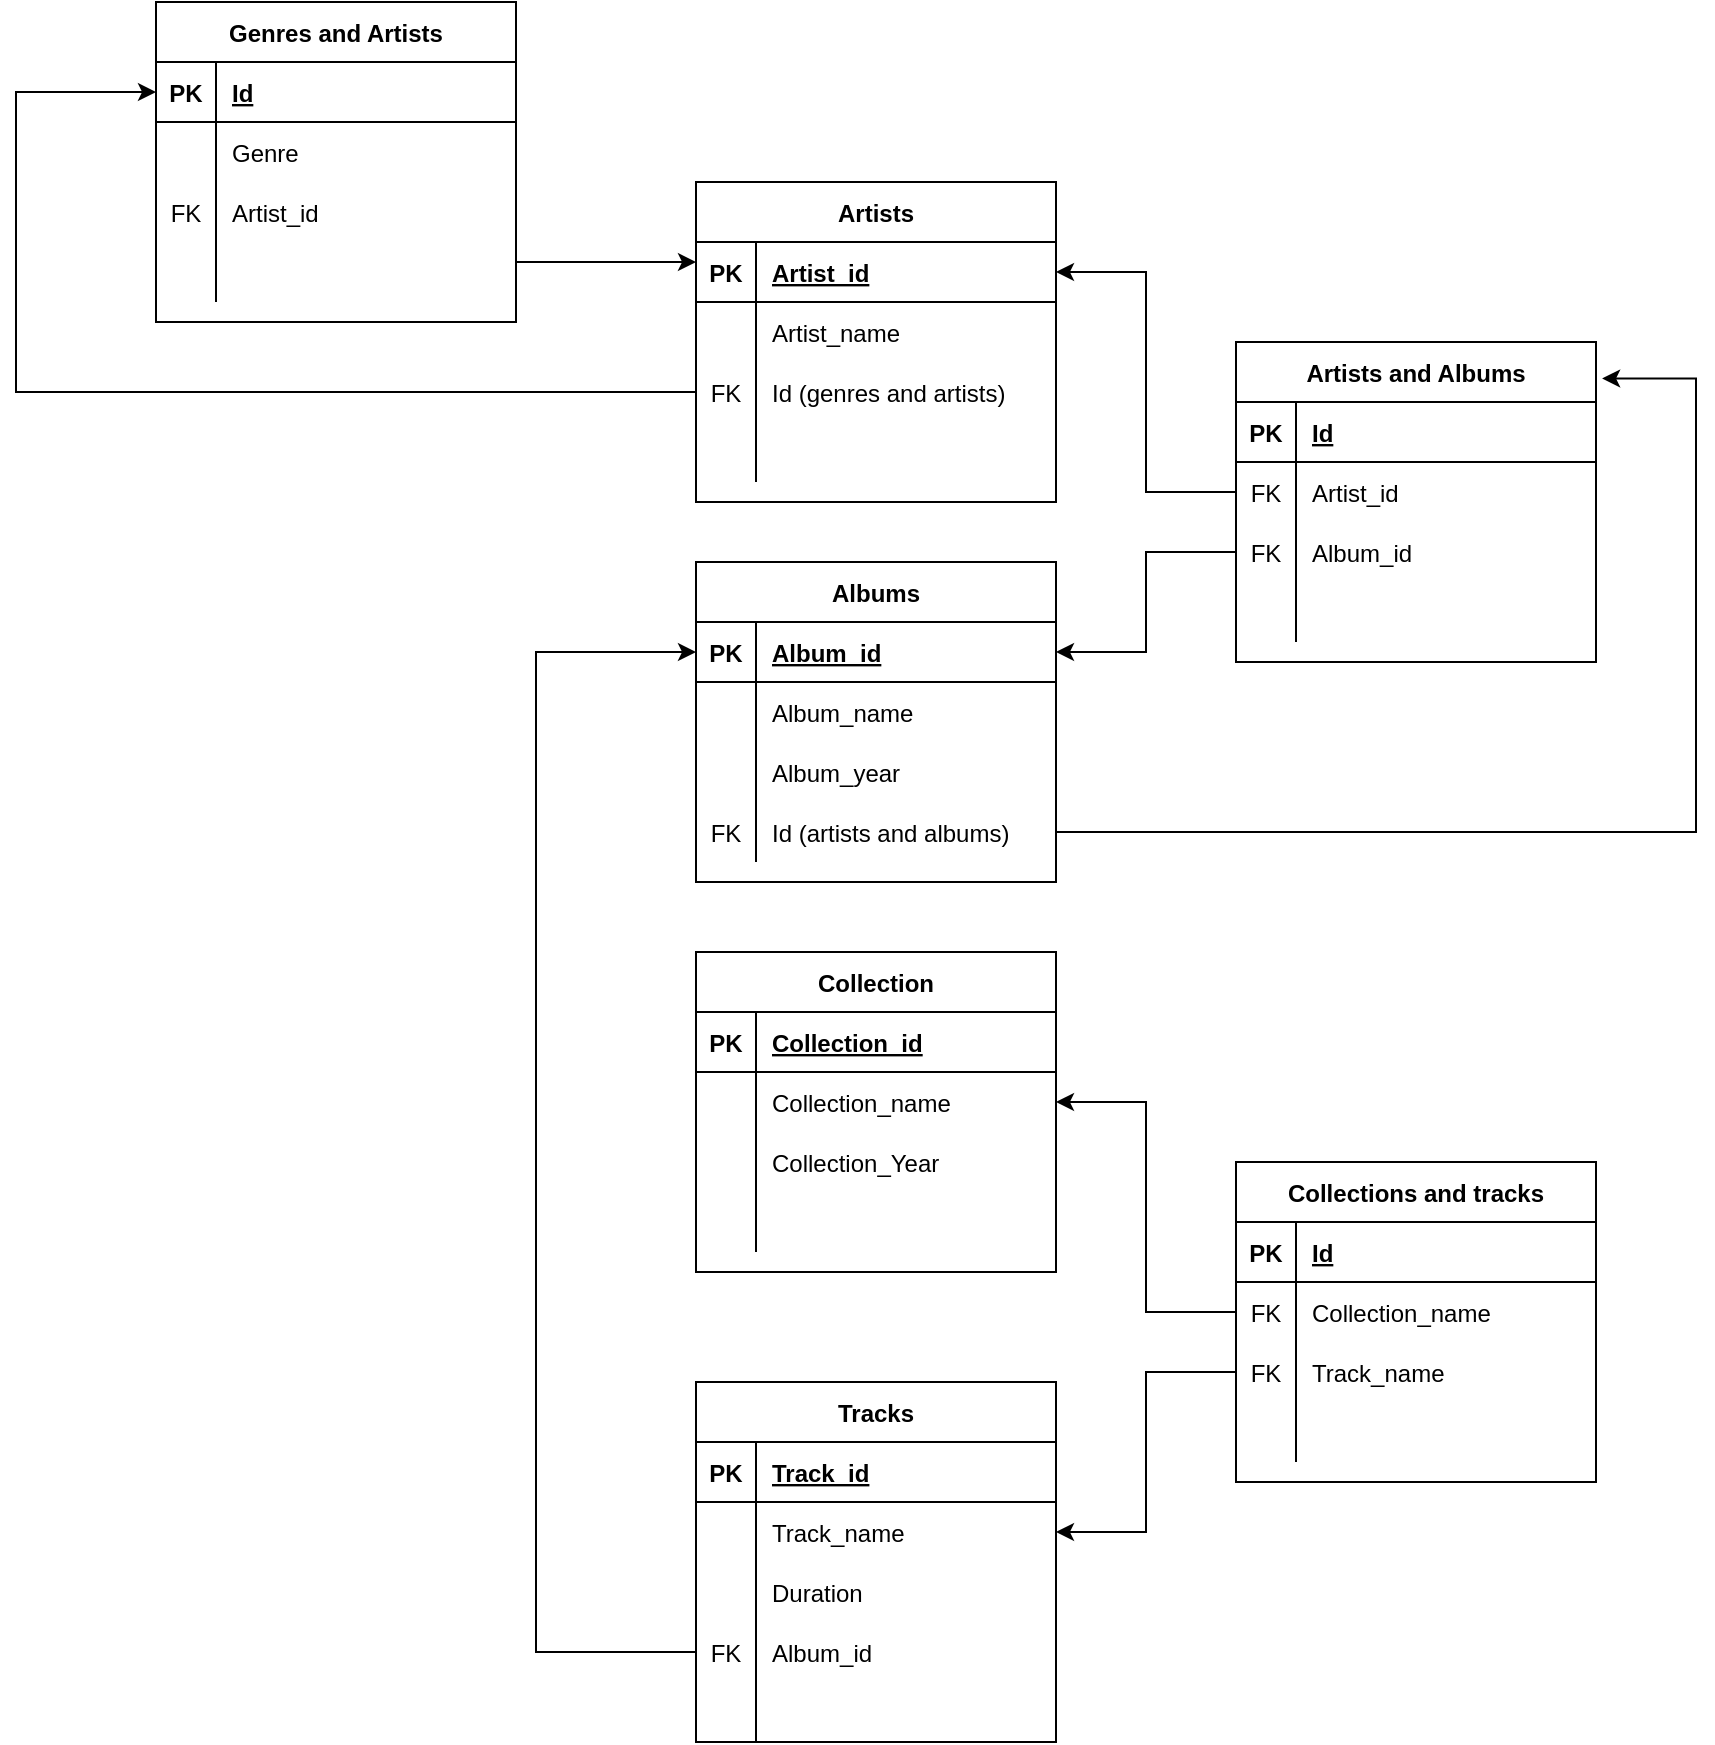 <mxfile version="20.5.1" type="github">
  <diagram id="jY6W27kg9r6BB66glRkD" name="Страница 1">
    <mxGraphModel dx="1917" dy="568" grid="1" gridSize="10" guides="1" tooltips="1" connect="1" arrows="1" fold="1" page="1" pageScale="1" pageWidth="827" pageHeight="1169" math="0" shadow="0">
      <root>
        <mxCell id="0" />
        <mxCell id="1" parent="0" />
        <mxCell id="2VaK1a6wCVmKWo9FYYq7-14" value="Artists" style="shape=table;startSize=30;container=1;collapsible=1;childLayout=tableLayout;fixedRows=1;rowLines=0;fontStyle=1;align=center;resizeLast=1;" vertex="1" parent="1">
          <mxGeometry x="300" y="200" width="180" height="160" as="geometry" />
        </mxCell>
        <mxCell id="2VaK1a6wCVmKWo9FYYq7-15" value="" style="shape=tableRow;horizontal=0;startSize=0;swimlaneHead=0;swimlaneBody=0;fillColor=none;collapsible=0;dropTarget=0;points=[[0,0.5],[1,0.5]];portConstraint=eastwest;top=0;left=0;right=0;bottom=1;" vertex="1" parent="2VaK1a6wCVmKWo9FYYq7-14">
          <mxGeometry y="30" width="180" height="30" as="geometry" />
        </mxCell>
        <mxCell id="2VaK1a6wCVmKWo9FYYq7-16" value="PK" style="shape=partialRectangle;connectable=0;fillColor=none;top=0;left=0;bottom=0;right=0;fontStyle=1;overflow=hidden;" vertex="1" parent="2VaK1a6wCVmKWo9FYYq7-15">
          <mxGeometry width="30" height="30" as="geometry">
            <mxRectangle width="30" height="30" as="alternateBounds" />
          </mxGeometry>
        </mxCell>
        <mxCell id="2VaK1a6wCVmKWo9FYYq7-17" value="Artist_id" style="shape=partialRectangle;connectable=0;fillColor=none;top=0;left=0;bottom=0;right=0;align=left;spacingLeft=6;fontStyle=5;overflow=hidden;" vertex="1" parent="2VaK1a6wCVmKWo9FYYq7-15">
          <mxGeometry x="30" width="150" height="30" as="geometry">
            <mxRectangle width="150" height="30" as="alternateBounds" />
          </mxGeometry>
        </mxCell>
        <mxCell id="2VaK1a6wCVmKWo9FYYq7-18" value="" style="shape=tableRow;horizontal=0;startSize=0;swimlaneHead=0;swimlaneBody=0;fillColor=none;collapsible=0;dropTarget=0;points=[[0,0.5],[1,0.5]];portConstraint=eastwest;top=0;left=0;right=0;bottom=0;" vertex="1" parent="2VaK1a6wCVmKWo9FYYq7-14">
          <mxGeometry y="60" width="180" height="30" as="geometry" />
        </mxCell>
        <mxCell id="2VaK1a6wCVmKWo9FYYq7-19" value="" style="shape=partialRectangle;connectable=0;fillColor=none;top=0;left=0;bottom=0;right=0;editable=1;overflow=hidden;" vertex="1" parent="2VaK1a6wCVmKWo9FYYq7-18">
          <mxGeometry width="30" height="30" as="geometry">
            <mxRectangle width="30" height="30" as="alternateBounds" />
          </mxGeometry>
        </mxCell>
        <mxCell id="2VaK1a6wCVmKWo9FYYq7-20" value="Artist_name" style="shape=partialRectangle;connectable=0;fillColor=none;top=0;left=0;bottom=0;right=0;align=left;spacingLeft=6;overflow=hidden;" vertex="1" parent="2VaK1a6wCVmKWo9FYYq7-18">
          <mxGeometry x="30" width="150" height="30" as="geometry">
            <mxRectangle width="150" height="30" as="alternateBounds" />
          </mxGeometry>
        </mxCell>
        <mxCell id="2VaK1a6wCVmKWo9FYYq7-21" value="" style="shape=tableRow;horizontal=0;startSize=0;swimlaneHead=0;swimlaneBody=0;fillColor=none;collapsible=0;dropTarget=0;points=[[0,0.5],[1,0.5]];portConstraint=eastwest;top=0;left=0;right=0;bottom=0;" vertex="1" parent="2VaK1a6wCVmKWo9FYYq7-14">
          <mxGeometry y="90" width="180" height="30" as="geometry" />
        </mxCell>
        <mxCell id="2VaK1a6wCVmKWo9FYYq7-22" value="FK" style="shape=partialRectangle;connectable=0;fillColor=none;top=0;left=0;bottom=0;right=0;editable=1;overflow=hidden;" vertex="1" parent="2VaK1a6wCVmKWo9FYYq7-21">
          <mxGeometry width="30" height="30" as="geometry">
            <mxRectangle width="30" height="30" as="alternateBounds" />
          </mxGeometry>
        </mxCell>
        <mxCell id="2VaK1a6wCVmKWo9FYYq7-23" value="Id (genres and artists)" style="shape=partialRectangle;connectable=0;fillColor=none;top=0;left=0;bottom=0;right=0;align=left;spacingLeft=6;overflow=hidden;" vertex="1" parent="2VaK1a6wCVmKWo9FYYq7-21">
          <mxGeometry x="30" width="150" height="30" as="geometry">
            <mxRectangle width="150" height="30" as="alternateBounds" />
          </mxGeometry>
        </mxCell>
        <mxCell id="2VaK1a6wCVmKWo9FYYq7-24" value="" style="shape=tableRow;horizontal=0;startSize=0;swimlaneHead=0;swimlaneBody=0;fillColor=none;collapsible=0;dropTarget=0;points=[[0,0.5],[1,0.5]];portConstraint=eastwest;top=0;left=0;right=0;bottom=0;" vertex="1" parent="2VaK1a6wCVmKWo9FYYq7-14">
          <mxGeometry y="120" width="180" height="30" as="geometry" />
        </mxCell>
        <mxCell id="2VaK1a6wCVmKWo9FYYq7-25" value="" style="shape=partialRectangle;connectable=0;fillColor=none;top=0;left=0;bottom=0;right=0;editable=1;overflow=hidden;" vertex="1" parent="2VaK1a6wCVmKWo9FYYq7-24">
          <mxGeometry width="30" height="30" as="geometry">
            <mxRectangle width="30" height="30" as="alternateBounds" />
          </mxGeometry>
        </mxCell>
        <mxCell id="2VaK1a6wCVmKWo9FYYq7-26" value="" style="shape=partialRectangle;connectable=0;fillColor=none;top=0;left=0;bottom=0;right=0;align=left;spacingLeft=6;overflow=hidden;" vertex="1" parent="2VaK1a6wCVmKWo9FYYq7-24">
          <mxGeometry x="30" width="150" height="30" as="geometry">
            <mxRectangle width="150" height="30" as="alternateBounds" />
          </mxGeometry>
        </mxCell>
        <mxCell id="2VaK1a6wCVmKWo9FYYq7-27" value="Albums" style="shape=table;startSize=30;container=1;collapsible=1;childLayout=tableLayout;fixedRows=1;rowLines=0;fontStyle=1;align=center;resizeLast=1;" vertex="1" parent="1">
          <mxGeometry x="300" y="390" width="180" height="160" as="geometry" />
        </mxCell>
        <mxCell id="2VaK1a6wCVmKWo9FYYq7-28" value="" style="shape=tableRow;horizontal=0;startSize=0;swimlaneHead=0;swimlaneBody=0;fillColor=none;collapsible=0;dropTarget=0;points=[[0,0.5],[1,0.5]];portConstraint=eastwest;top=0;left=0;right=0;bottom=1;" vertex="1" parent="2VaK1a6wCVmKWo9FYYq7-27">
          <mxGeometry y="30" width="180" height="30" as="geometry" />
        </mxCell>
        <mxCell id="2VaK1a6wCVmKWo9FYYq7-29" value="PK" style="shape=partialRectangle;connectable=0;fillColor=none;top=0;left=0;bottom=0;right=0;fontStyle=1;overflow=hidden;" vertex="1" parent="2VaK1a6wCVmKWo9FYYq7-28">
          <mxGeometry width="30" height="30" as="geometry">
            <mxRectangle width="30" height="30" as="alternateBounds" />
          </mxGeometry>
        </mxCell>
        <mxCell id="2VaK1a6wCVmKWo9FYYq7-30" value="Album_id" style="shape=partialRectangle;connectable=0;fillColor=none;top=0;left=0;bottom=0;right=0;align=left;spacingLeft=6;fontStyle=5;overflow=hidden;" vertex="1" parent="2VaK1a6wCVmKWo9FYYq7-28">
          <mxGeometry x="30" width="150" height="30" as="geometry">
            <mxRectangle width="150" height="30" as="alternateBounds" />
          </mxGeometry>
        </mxCell>
        <mxCell id="2VaK1a6wCVmKWo9FYYq7-31" value="" style="shape=tableRow;horizontal=0;startSize=0;swimlaneHead=0;swimlaneBody=0;fillColor=none;collapsible=0;dropTarget=0;points=[[0,0.5],[1,0.5]];portConstraint=eastwest;top=0;left=0;right=0;bottom=0;" vertex="1" parent="2VaK1a6wCVmKWo9FYYq7-27">
          <mxGeometry y="60" width="180" height="30" as="geometry" />
        </mxCell>
        <mxCell id="2VaK1a6wCVmKWo9FYYq7-32" value="" style="shape=partialRectangle;connectable=0;fillColor=none;top=0;left=0;bottom=0;right=0;editable=1;overflow=hidden;" vertex="1" parent="2VaK1a6wCVmKWo9FYYq7-31">
          <mxGeometry width="30" height="30" as="geometry">
            <mxRectangle width="30" height="30" as="alternateBounds" />
          </mxGeometry>
        </mxCell>
        <mxCell id="2VaK1a6wCVmKWo9FYYq7-33" value="Album_name" style="shape=partialRectangle;connectable=0;fillColor=none;top=0;left=0;bottom=0;right=0;align=left;spacingLeft=6;overflow=hidden;" vertex="1" parent="2VaK1a6wCVmKWo9FYYq7-31">
          <mxGeometry x="30" width="150" height="30" as="geometry">
            <mxRectangle width="150" height="30" as="alternateBounds" />
          </mxGeometry>
        </mxCell>
        <mxCell id="2VaK1a6wCVmKWo9FYYq7-34" value="" style="shape=tableRow;horizontal=0;startSize=0;swimlaneHead=0;swimlaneBody=0;fillColor=none;collapsible=0;dropTarget=0;points=[[0,0.5],[1,0.5]];portConstraint=eastwest;top=0;left=0;right=0;bottom=0;" vertex="1" parent="2VaK1a6wCVmKWo9FYYq7-27">
          <mxGeometry y="90" width="180" height="30" as="geometry" />
        </mxCell>
        <mxCell id="2VaK1a6wCVmKWo9FYYq7-35" value="" style="shape=partialRectangle;connectable=0;fillColor=none;top=0;left=0;bottom=0;right=0;editable=1;overflow=hidden;" vertex="1" parent="2VaK1a6wCVmKWo9FYYq7-34">
          <mxGeometry width="30" height="30" as="geometry">
            <mxRectangle width="30" height="30" as="alternateBounds" />
          </mxGeometry>
        </mxCell>
        <mxCell id="2VaK1a6wCVmKWo9FYYq7-36" value="Album_year" style="shape=partialRectangle;connectable=0;fillColor=none;top=0;left=0;bottom=0;right=0;align=left;spacingLeft=6;overflow=hidden;" vertex="1" parent="2VaK1a6wCVmKWo9FYYq7-34">
          <mxGeometry x="30" width="150" height="30" as="geometry">
            <mxRectangle width="150" height="30" as="alternateBounds" />
          </mxGeometry>
        </mxCell>
        <mxCell id="2VaK1a6wCVmKWo9FYYq7-37" value="" style="shape=tableRow;horizontal=0;startSize=0;swimlaneHead=0;swimlaneBody=0;fillColor=none;collapsible=0;dropTarget=0;points=[[0,0.5],[1,0.5]];portConstraint=eastwest;top=0;left=0;right=0;bottom=0;" vertex="1" parent="2VaK1a6wCVmKWo9FYYq7-27">
          <mxGeometry y="120" width="180" height="30" as="geometry" />
        </mxCell>
        <mxCell id="2VaK1a6wCVmKWo9FYYq7-38" value="FK" style="shape=partialRectangle;connectable=0;fillColor=none;top=0;left=0;bottom=0;right=0;editable=1;overflow=hidden;" vertex="1" parent="2VaK1a6wCVmKWo9FYYq7-37">
          <mxGeometry width="30" height="30" as="geometry">
            <mxRectangle width="30" height="30" as="alternateBounds" />
          </mxGeometry>
        </mxCell>
        <mxCell id="2VaK1a6wCVmKWo9FYYq7-39" value="Id (artists and albums)" style="shape=partialRectangle;connectable=0;fillColor=none;top=0;left=0;bottom=0;right=0;align=left;spacingLeft=6;overflow=hidden;" vertex="1" parent="2VaK1a6wCVmKWo9FYYq7-37">
          <mxGeometry x="30" width="150" height="30" as="geometry">
            <mxRectangle width="150" height="30" as="alternateBounds" />
          </mxGeometry>
        </mxCell>
        <mxCell id="2VaK1a6wCVmKWo9FYYq7-40" value="Tracks" style="shape=table;startSize=30;container=1;collapsible=1;childLayout=tableLayout;fixedRows=1;rowLines=0;fontStyle=1;align=center;resizeLast=1;" vertex="1" parent="1">
          <mxGeometry x="300" y="800" width="180" height="180" as="geometry" />
        </mxCell>
        <mxCell id="2VaK1a6wCVmKWo9FYYq7-41" value="" style="shape=tableRow;horizontal=0;startSize=0;swimlaneHead=0;swimlaneBody=0;fillColor=none;collapsible=0;dropTarget=0;points=[[0,0.5],[1,0.5]];portConstraint=eastwest;top=0;left=0;right=0;bottom=1;" vertex="1" parent="2VaK1a6wCVmKWo9FYYq7-40">
          <mxGeometry y="30" width="180" height="30" as="geometry" />
        </mxCell>
        <mxCell id="2VaK1a6wCVmKWo9FYYq7-42" value="PK" style="shape=partialRectangle;connectable=0;fillColor=none;top=0;left=0;bottom=0;right=0;fontStyle=1;overflow=hidden;" vertex="1" parent="2VaK1a6wCVmKWo9FYYq7-41">
          <mxGeometry width="30" height="30" as="geometry">
            <mxRectangle width="30" height="30" as="alternateBounds" />
          </mxGeometry>
        </mxCell>
        <mxCell id="2VaK1a6wCVmKWo9FYYq7-43" value="Track_id" style="shape=partialRectangle;connectable=0;fillColor=none;top=0;left=0;bottom=0;right=0;align=left;spacingLeft=6;fontStyle=5;overflow=hidden;" vertex="1" parent="2VaK1a6wCVmKWo9FYYq7-41">
          <mxGeometry x="30" width="150" height="30" as="geometry">
            <mxRectangle width="150" height="30" as="alternateBounds" />
          </mxGeometry>
        </mxCell>
        <mxCell id="2VaK1a6wCVmKWo9FYYq7-44" value="" style="shape=tableRow;horizontal=0;startSize=0;swimlaneHead=0;swimlaneBody=0;fillColor=none;collapsible=0;dropTarget=0;points=[[0,0.5],[1,0.5]];portConstraint=eastwest;top=0;left=0;right=0;bottom=0;" vertex="1" parent="2VaK1a6wCVmKWo9FYYq7-40">
          <mxGeometry y="60" width="180" height="30" as="geometry" />
        </mxCell>
        <mxCell id="2VaK1a6wCVmKWo9FYYq7-45" value="" style="shape=partialRectangle;connectable=0;fillColor=none;top=0;left=0;bottom=0;right=0;editable=1;overflow=hidden;" vertex="1" parent="2VaK1a6wCVmKWo9FYYq7-44">
          <mxGeometry width="30" height="30" as="geometry">
            <mxRectangle width="30" height="30" as="alternateBounds" />
          </mxGeometry>
        </mxCell>
        <mxCell id="2VaK1a6wCVmKWo9FYYq7-46" value="Track_name" style="shape=partialRectangle;connectable=0;fillColor=none;top=0;left=0;bottom=0;right=0;align=left;spacingLeft=6;overflow=hidden;" vertex="1" parent="2VaK1a6wCVmKWo9FYYq7-44">
          <mxGeometry x="30" width="150" height="30" as="geometry">
            <mxRectangle width="150" height="30" as="alternateBounds" />
          </mxGeometry>
        </mxCell>
        <mxCell id="2VaK1a6wCVmKWo9FYYq7-47" value="" style="shape=tableRow;horizontal=0;startSize=0;swimlaneHead=0;swimlaneBody=0;fillColor=none;collapsible=0;dropTarget=0;points=[[0,0.5],[1,0.5]];portConstraint=eastwest;top=0;left=0;right=0;bottom=0;" vertex="1" parent="2VaK1a6wCVmKWo9FYYq7-40">
          <mxGeometry y="90" width="180" height="30" as="geometry" />
        </mxCell>
        <mxCell id="2VaK1a6wCVmKWo9FYYq7-48" value="" style="shape=partialRectangle;connectable=0;fillColor=none;top=0;left=0;bottom=0;right=0;editable=1;overflow=hidden;" vertex="1" parent="2VaK1a6wCVmKWo9FYYq7-47">
          <mxGeometry width="30" height="30" as="geometry">
            <mxRectangle width="30" height="30" as="alternateBounds" />
          </mxGeometry>
        </mxCell>
        <mxCell id="2VaK1a6wCVmKWo9FYYq7-49" value="Duration" style="shape=partialRectangle;connectable=0;fillColor=none;top=0;left=0;bottom=0;right=0;align=left;spacingLeft=6;overflow=hidden;" vertex="1" parent="2VaK1a6wCVmKWo9FYYq7-47">
          <mxGeometry x="30" width="150" height="30" as="geometry">
            <mxRectangle width="150" height="30" as="alternateBounds" />
          </mxGeometry>
        </mxCell>
        <mxCell id="2VaK1a6wCVmKWo9FYYq7-50" value="" style="shape=tableRow;horizontal=0;startSize=0;swimlaneHead=0;swimlaneBody=0;fillColor=none;collapsible=0;dropTarget=0;points=[[0,0.5],[1,0.5]];portConstraint=eastwest;top=0;left=0;right=0;bottom=0;" vertex="1" parent="2VaK1a6wCVmKWo9FYYq7-40">
          <mxGeometry y="120" width="180" height="30" as="geometry" />
        </mxCell>
        <mxCell id="2VaK1a6wCVmKWo9FYYq7-51" value="FK" style="shape=partialRectangle;connectable=0;fillColor=none;top=0;left=0;bottom=0;right=0;editable=1;overflow=hidden;" vertex="1" parent="2VaK1a6wCVmKWo9FYYq7-50">
          <mxGeometry width="30" height="30" as="geometry">
            <mxRectangle width="30" height="30" as="alternateBounds" />
          </mxGeometry>
        </mxCell>
        <mxCell id="2VaK1a6wCVmKWo9FYYq7-52" value="Album_id" style="shape=partialRectangle;connectable=0;fillColor=none;top=0;left=0;bottom=0;right=0;align=left;spacingLeft=6;overflow=hidden;" vertex="1" parent="2VaK1a6wCVmKWo9FYYq7-50">
          <mxGeometry x="30" width="150" height="30" as="geometry">
            <mxRectangle width="150" height="30" as="alternateBounds" />
          </mxGeometry>
        </mxCell>
        <mxCell id="2VaK1a6wCVmKWo9FYYq7-161" value="" style="shape=tableRow;horizontal=0;startSize=0;swimlaneHead=0;swimlaneBody=0;fillColor=none;collapsible=0;dropTarget=0;points=[[0,0.5],[1,0.5]];portConstraint=eastwest;top=0;left=0;right=0;bottom=0;" vertex="1" parent="2VaK1a6wCVmKWo9FYYq7-40">
          <mxGeometry y="150" width="180" height="30" as="geometry" />
        </mxCell>
        <mxCell id="2VaK1a6wCVmKWo9FYYq7-162" value="" style="shape=partialRectangle;connectable=0;fillColor=none;top=0;left=0;bottom=0;right=0;editable=1;overflow=hidden;" vertex="1" parent="2VaK1a6wCVmKWo9FYYq7-161">
          <mxGeometry width="30" height="30" as="geometry">
            <mxRectangle width="30" height="30" as="alternateBounds" />
          </mxGeometry>
        </mxCell>
        <mxCell id="2VaK1a6wCVmKWo9FYYq7-163" value="" style="shape=partialRectangle;connectable=0;fillColor=none;top=0;left=0;bottom=0;right=0;align=left;spacingLeft=6;overflow=hidden;" vertex="1" parent="2VaK1a6wCVmKWo9FYYq7-161">
          <mxGeometry x="30" width="150" height="30" as="geometry">
            <mxRectangle width="150" height="30" as="alternateBounds" />
          </mxGeometry>
        </mxCell>
        <mxCell id="2VaK1a6wCVmKWo9FYYq7-82" value="Genres and Artists" style="shape=table;startSize=30;container=1;collapsible=1;childLayout=tableLayout;fixedRows=1;rowLines=0;fontStyle=1;align=center;resizeLast=1;" vertex="1" parent="1">
          <mxGeometry x="30" y="110" width="180" height="160" as="geometry" />
        </mxCell>
        <mxCell id="2VaK1a6wCVmKWo9FYYq7-83" value="" style="shape=tableRow;horizontal=0;startSize=0;swimlaneHead=0;swimlaneBody=0;fillColor=none;collapsible=0;dropTarget=0;points=[[0,0.5],[1,0.5]];portConstraint=eastwest;top=0;left=0;right=0;bottom=1;" vertex="1" parent="2VaK1a6wCVmKWo9FYYq7-82">
          <mxGeometry y="30" width="180" height="30" as="geometry" />
        </mxCell>
        <mxCell id="2VaK1a6wCVmKWo9FYYq7-84" value="PK" style="shape=partialRectangle;connectable=0;fillColor=none;top=0;left=0;bottom=0;right=0;fontStyle=1;overflow=hidden;" vertex="1" parent="2VaK1a6wCVmKWo9FYYq7-83">
          <mxGeometry width="30" height="30" as="geometry">
            <mxRectangle width="30" height="30" as="alternateBounds" />
          </mxGeometry>
        </mxCell>
        <mxCell id="2VaK1a6wCVmKWo9FYYq7-85" value="Id" style="shape=partialRectangle;connectable=0;fillColor=none;top=0;left=0;bottom=0;right=0;align=left;spacingLeft=6;fontStyle=5;overflow=hidden;" vertex="1" parent="2VaK1a6wCVmKWo9FYYq7-83">
          <mxGeometry x="30" width="150" height="30" as="geometry">
            <mxRectangle width="150" height="30" as="alternateBounds" />
          </mxGeometry>
        </mxCell>
        <mxCell id="2VaK1a6wCVmKWo9FYYq7-86" value="" style="shape=tableRow;horizontal=0;startSize=0;swimlaneHead=0;swimlaneBody=0;fillColor=none;collapsible=0;dropTarget=0;points=[[0,0.5],[1,0.5]];portConstraint=eastwest;top=0;left=0;right=0;bottom=0;" vertex="1" parent="2VaK1a6wCVmKWo9FYYq7-82">
          <mxGeometry y="60" width="180" height="30" as="geometry" />
        </mxCell>
        <mxCell id="2VaK1a6wCVmKWo9FYYq7-87" value="" style="shape=partialRectangle;connectable=0;fillColor=none;top=0;left=0;bottom=0;right=0;editable=1;overflow=hidden;" vertex="1" parent="2VaK1a6wCVmKWo9FYYq7-86">
          <mxGeometry width="30" height="30" as="geometry">
            <mxRectangle width="30" height="30" as="alternateBounds" />
          </mxGeometry>
        </mxCell>
        <mxCell id="2VaK1a6wCVmKWo9FYYq7-88" value="Genre" style="shape=partialRectangle;connectable=0;fillColor=none;top=0;left=0;bottom=0;right=0;align=left;spacingLeft=6;overflow=hidden;" vertex="1" parent="2VaK1a6wCVmKWo9FYYq7-86">
          <mxGeometry x="30" width="150" height="30" as="geometry">
            <mxRectangle width="150" height="30" as="alternateBounds" />
          </mxGeometry>
        </mxCell>
        <mxCell id="2VaK1a6wCVmKWo9FYYq7-89" value="" style="shape=tableRow;horizontal=0;startSize=0;swimlaneHead=0;swimlaneBody=0;fillColor=none;collapsible=0;dropTarget=0;points=[[0,0.5],[1,0.5]];portConstraint=eastwest;top=0;left=0;right=0;bottom=0;" vertex="1" parent="2VaK1a6wCVmKWo9FYYq7-82">
          <mxGeometry y="90" width="180" height="30" as="geometry" />
        </mxCell>
        <mxCell id="2VaK1a6wCVmKWo9FYYq7-90" value="FK" style="shape=partialRectangle;connectable=0;fillColor=none;top=0;left=0;bottom=0;right=0;editable=1;overflow=hidden;" vertex="1" parent="2VaK1a6wCVmKWo9FYYq7-89">
          <mxGeometry width="30" height="30" as="geometry">
            <mxRectangle width="30" height="30" as="alternateBounds" />
          </mxGeometry>
        </mxCell>
        <mxCell id="2VaK1a6wCVmKWo9FYYq7-91" value="Artist_id" style="shape=partialRectangle;connectable=0;fillColor=none;top=0;left=0;bottom=0;right=0;align=left;spacingLeft=6;overflow=hidden;" vertex="1" parent="2VaK1a6wCVmKWo9FYYq7-89">
          <mxGeometry x="30" width="150" height="30" as="geometry">
            <mxRectangle width="150" height="30" as="alternateBounds" />
          </mxGeometry>
        </mxCell>
        <mxCell id="2VaK1a6wCVmKWo9FYYq7-92" value="" style="shape=tableRow;horizontal=0;startSize=0;swimlaneHead=0;swimlaneBody=0;fillColor=none;collapsible=0;dropTarget=0;points=[[0,0.5],[1,0.5]];portConstraint=eastwest;top=0;left=0;right=0;bottom=0;" vertex="1" parent="2VaK1a6wCVmKWo9FYYq7-82">
          <mxGeometry y="120" width="180" height="30" as="geometry" />
        </mxCell>
        <mxCell id="2VaK1a6wCVmKWo9FYYq7-93" value="" style="shape=partialRectangle;connectable=0;fillColor=none;top=0;left=0;bottom=0;right=0;editable=1;overflow=hidden;" vertex="1" parent="2VaK1a6wCVmKWo9FYYq7-92">
          <mxGeometry width="30" height="30" as="geometry">
            <mxRectangle width="30" height="30" as="alternateBounds" />
          </mxGeometry>
        </mxCell>
        <mxCell id="2VaK1a6wCVmKWo9FYYq7-94" value="" style="shape=partialRectangle;connectable=0;fillColor=none;top=0;left=0;bottom=0;right=0;align=left;spacingLeft=6;overflow=hidden;" vertex="1" parent="2VaK1a6wCVmKWo9FYYq7-92">
          <mxGeometry x="30" width="150" height="30" as="geometry">
            <mxRectangle width="150" height="30" as="alternateBounds" />
          </mxGeometry>
        </mxCell>
        <mxCell id="2VaK1a6wCVmKWo9FYYq7-110" style="edgeStyle=orthogonalEdgeStyle;rounded=0;orthogonalLoop=1;jettySize=auto;html=1;exitX=1;exitY=0.5;exitDx=0;exitDy=0;" edge="1" parent="1" source="2VaK1a6wCVmKWo9FYYq7-89">
          <mxGeometry relative="1" as="geometry">
            <mxPoint x="300" y="240" as="targetPoint" />
            <Array as="points">
              <mxPoint x="210" y="240" />
              <mxPoint x="300" y="240" />
            </Array>
          </mxGeometry>
        </mxCell>
        <mxCell id="2VaK1a6wCVmKWo9FYYq7-125" style="edgeStyle=orthogonalEdgeStyle;rounded=0;orthogonalLoop=1;jettySize=auto;html=1;exitX=0;exitY=0.5;exitDx=0;exitDy=0;entryX=0;entryY=0.5;entryDx=0;entryDy=0;" edge="1" parent="1" source="2VaK1a6wCVmKWo9FYYq7-21" target="2VaK1a6wCVmKWo9FYYq7-83">
          <mxGeometry relative="1" as="geometry">
            <Array as="points">
              <mxPoint x="-40" y="305" />
              <mxPoint x="-40" y="155" />
            </Array>
          </mxGeometry>
        </mxCell>
        <mxCell id="2VaK1a6wCVmKWo9FYYq7-126" value="Artists and Albums" style="shape=table;startSize=30;container=1;collapsible=1;childLayout=tableLayout;fixedRows=1;rowLines=0;fontStyle=1;align=center;resizeLast=1;" vertex="1" parent="1">
          <mxGeometry x="570" y="280" width="180" height="160" as="geometry" />
        </mxCell>
        <mxCell id="2VaK1a6wCVmKWo9FYYq7-127" value="" style="shape=tableRow;horizontal=0;startSize=0;swimlaneHead=0;swimlaneBody=0;fillColor=none;collapsible=0;dropTarget=0;points=[[0,0.5],[1,0.5]];portConstraint=eastwest;top=0;left=0;right=0;bottom=1;" vertex="1" parent="2VaK1a6wCVmKWo9FYYq7-126">
          <mxGeometry y="30" width="180" height="30" as="geometry" />
        </mxCell>
        <mxCell id="2VaK1a6wCVmKWo9FYYq7-128" value="PK" style="shape=partialRectangle;connectable=0;fillColor=none;top=0;left=0;bottom=0;right=0;fontStyle=1;overflow=hidden;" vertex="1" parent="2VaK1a6wCVmKWo9FYYq7-127">
          <mxGeometry width="30" height="30" as="geometry">
            <mxRectangle width="30" height="30" as="alternateBounds" />
          </mxGeometry>
        </mxCell>
        <mxCell id="2VaK1a6wCVmKWo9FYYq7-129" value="Id" style="shape=partialRectangle;connectable=0;fillColor=none;top=0;left=0;bottom=0;right=0;align=left;spacingLeft=6;fontStyle=5;overflow=hidden;" vertex="1" parent="2VaK1a6wCVmKWo9FYYq7-127">
          <mxGeometry x="30" width="150" height="30" as="geometry">
            <mxRectangle width="150" height="30" as="alternateBounds" />
          </mxGeometry>
        </mxCell>
        <mxCell id="2VaK1a6wCVmKWo9FYYq7-130" value="" style="shape=tableRow;horizontal=0;startSize=0;swimlaneHead=0;swimlaneBody=0;fillColor=none;collapsible=0;dropTarget=0;points=[[0,0.5],[1,0.5]];portConstraint=eastwest;top=0;left=0;right=0;bottom=0;" vertex="1" parent="2VaK1a6wCVmKWo9FYYq7-126">
          <mxGeometry y="60" width="180" height="30" as="geometry" />
        </mxCell>
        <mxCell id="2VaK1a6wCVmKWo9FYYq7-131" value="FK" style="shape=partialRectangle;connectable=0;fillColor=none;top=0;left=0;bottom=0;right=0;editable=1;overflow=hidden;" vertex="1" parent="2VaK1a6wCVmKWo9FYYq7-130">
          <mxGeometry width="30" height="30" as="geometry">
            <mxRectangle width="30" height="30" as="alternateBounds" />
          </mxGeometry>
        </mxCell>
        <mxCell id="2VaK1a6wCVmKWo9FYYq7-132" value="Artist_id" style="shape=partialRectangle;connectable=0;fillColor=none;top=0;left=0;bottom=0;right=0;align=left;spacingLeft=6;overflow=hidden;" vertex="1" parent="2VaK1a6wCVmKWo9FYYq7-130">
          <mxGeometry x="30" width="150" height="30" as="geometry">
            <mxRectangle width="150" height="30" as="alternateBounds" />
          </mxGeometry>
        </mxCell>
        <mxCell id="2VaK1a6wCVmKWo9FYYq7-133" value="" style="shape=tableRow;horizontal=0;startSize=0;swimlaneHead=0;swimlaneBody=0;fillColor=none;collapsible=0;dropTarget=0;points=[[0,0.5],[1,0.5]];portConstraint=eastwest;top=0;left=0;right=0;bottom=0;" vertex="1" parent="2VaK1a6wCVmKWo9FYYq7-126">
          <mxGeometry y="90" width="180" height="30" as="geometry" />
        </mxCell>
        <mxCell id="2VaK1a6wCVmKWo9FYYq7-134" value="FK" style="shape=partialRectangle;connectable=0;fillColor=none;top=0;left=0;bottom=0;right=0;editable=1;overflow=hidden;" vertex="1" parent="2VaK1a6wCVmKWo9FYYq7-133">
          <mxGeometry width="30" height="30" as="geometry">
            <mxRectangle width="30" height="30" as="alternateBounds" />
          </mxGeometry>
        </mxCell>
        <mxCell id="2VaK1a6wCVmKWo9FYYq7-135" value="Album_id" style="shape=partialRectangle;connectable=0;fillColor=none;top=0;left=0;bottom=0;right=0;align=left;spacingLeft=6;overflow=hidden;" vertex="1" parent="2VaK1a6wCVmKWo9FYYq7-133">
          <mxGeometry x="30" width="150" height="30" as="geometry">
            <mxRectangle width="150" height="30" as="alternateBounds" />
          </mxGeometry>
        </mxCell>
        <mxCell id="2VaK1a6wCVmKWo9FYYq7-136" value="" style="shape=tableRow;horizontal=0;startSize=0;swimlaneHead=0;swimlaneBody=0;fillColor=none;collapsible=0;dropTarget=0;points=[[0,0.5],[1,0.5]];portConstraint=eastwest;top=0;left=0;right=0;bottom=0;" vertex="1" parent="2VaK1a6wCVmKWo9FYYq7-126">
          <mxGeometry y="120" width="180" height="30" as="geometry" />
        </mxCell>
        <mxCell id="2VaK1a6wCVmKWo9FYYq7-137" value="" style="shape=partialRectangle;connectable=0;fillColor=none;top=0;left=0;bottom=0;right=0;editable=1;overflow=hidden;" vertex="1" parent="2VaK1a6wCVmKWo9FYYq7-136">
          <mxGeometry width="30" height="30" as="geometry">
            <mxRectangle width="30" height="30" as="alternateBounds" />
          </mxGeometry>
        </mxCell>
        <mxCell id="2VaK1a6wCVmKWo9FYYq7-138" value="" style="shape=partialRectangle;connectable=0;fillColor=none;top=0;left=0;bottom=0;right=0;align=left;spacingLeft=6;overflow=hidden;" vertex="1" parent="2VaK1a6wCVmKWo9FYYq7-136">
          <mxGeometry x="30" width="150" height="30" as="geometry">
            <mxRectangle width="150" height="30" as="alternateBounds" />
          </mxGeometry>
        </mxCell>
        <mxCell id="2VaK1a6wCVmKWo9FYYq7-140" style="edgeStyle=orthogonalEdgeStyle;rounded=0;orthogonalLoop=1;jettySize=auto;html=1;exitX=0;exitY=0.5;exitDx=0;exitDy=0;entryX=1;entryY=0.5;entryDx=0;entryDy=0;" edge="1" parent="1" source="2VaK1a6wCVmKWo9FYYq7-130" target="2VaK1a6wCVmKWo9FYYq7-15">
          <mxGeometry relative="1" as="geometry" />
        </mxCell>
        <mxCell id="2VaK1a6wCVmKWo9FYYq7-141" style="edgeStyle=orthogonalEdgeStyle;rounded=0;orthogonalLoop=1;jettySize=auto;html=1;exitX=0;exitY=0.5;exitDx=0;exitDy=0;entryX=1;entryY=0.5;entryDx=0;entryDy=0;" edge="1" parent="1" source="2VaK1a6wCVmKWo9FYYq7-133" target="2VaK1a6wCVmKWo9FYYq7-28">
          <mxGeometry relative="1" as="geometry" />
        </mxCell>
        <mxCell id="2VaK1a6wCVmKWo9FYYq7-142" style="edgeStyle=orthogonalEdgeStyle;rounded=0;orthogonalLoop=1;jettySize=auto;html=1;exitX=1;exitY=0.5;exitDx=0;exitDy=0;entryX=1.017;entryY=0.114;entryDx=0;entryDy=0;entryPerimeter=0;" edge="1" parent="1" source="2VaK1a6wCVmKWo9FYYq7-37" target="2VaK1a6wCVmKWo9FYYq7-126">
          <mxGeometry relative="1" as="geometry">
            <Array as="points">
              <mxPoint x="800" y="525" />
              <mxPoint x="800" y="298" />
            </Array>
          </mxGeometry>
        </mxCell>
        <mxCell id="2VaK1a6wCVmKWo9FYYq7-143" value="Collections and tracks" style="shape=table;startSize=30;container=1;collapsible=1;childLayout=tableLayout;fixedRows=1;rowLines=0;fontStyle=1;align=center;resizeLast=1;" vertex="1" parent="1">
          <mxGeometry x="570" y="690" width="180" height="160" as="geometry" />
        </mxCell>
        <mxCell id="2VaK1a6wCVmKWo9FYYq7-144" value="" style="shape=tableRow;horizontal=0;startSize=0;swimlaneHead=0;swimlaneBody=0;fillColor=none;collapsible=0;dropTarget=0;points=[[0,0.5],[1,0.5]];portConstraint=eastwest;top=0;left=0;right=0;bottom=1;" vertex="1" parent="2VaK1a6wCVmKWo9FYYq7-143">
          <mxGeometry y="30" width="180" height="30" as="geometry" />
        </mxCell>
        <mxCell id="2VaK1a6wCVmKWo9FYYq7-145" value="PK" style="shape=partialRectangle;connectable=0;fillColor=none;top=0;left=0;bottom=0;right=0;fontStyle=1;overflow=hidden;" vertex="1" parent="2VaK1a6wCVmKWo9FYYq7-144">
          <mxGeometry width="30" height="30" as="geometry">
            <mxRectangle width="30" height="30" as="alternateBounds" />
          </mxGeometry>
        </mxCell>
        <mxCell id="2VaK1a6wCVmKWo9FYYq7-146" value="Id" style="shape=partialRectangle;connectable=0;fillColor=none;top=0;left=0;bottom=0;right=0;align=left;spacingLeft=6;fontStyle=5;overflow=hidden;" vertex="1" parent="2VaK1a6wCVmKWo9FYYq7-144">
          <mxGeometry x="30" width="150" height="30" as="geometry">
            <mxRectangle width="150" height="30" as="alternateBounds" />
          </mxGeometry>
        </mxCell>
        <mxCell id="2VaK1a6wCVmKWo9FYYq7-147" value="" style="shape=tableRow;horizontal=0;startSize=0;swimlaneHead=0;swimlaneBody=0;fillColor=none;collapsible=0;dropTarget=0;points=[[0,0.5],[1,0.5]];portConstraint=eastwest;top=0;left=0;right=0;bottom=0;" vertex="1" parent="2VaK1a6wCVmKWo9FYYq7-143">
          <mxGeometry y="60" width="180" height="30" as="geometry" />
        </mxCell>
        <mxCell id="2VaK1a6wCVmKWo9FYYq7-148" value="FK" style="shape=partialRectangle;connectable=0;fillColor=none;top=0;left=0;bottom=0;right=0;editable=1;overflow=hidden;" vertex="1" parent="2VaK1a6wCVmKWo9FYYq7-147">
          <mxGeometry width="30" height="30" as="geometry">
            <mxRectangle width="30" height="30" as="alternateBounds" />
          </mxGeometry>
        </mxCell>
        <mxCell id="2VaK1a6wCVmKWo9FYYq7-149" value="Collection_name" style="shape=partialRectangle;connectable=0;fillColor=none;top=0;left=0;bottom=0;right=0;align=left;spacingLeft=6;overflow=hidden;" vertex="1" parent="2VaK1a6wCVmKWo9FYYq7-147">
          <mxGeometry x="30" width="150" height="30" as="geometry">
            <mxRectangle width="150" height="30" as="alternateBounds" />
          </mxGeometry>
        </mxCell>
        <mxCell id="2VaK1a6wCVmKWo9FYYq7-150" value="" style="shape=tableRow;horizontal=0;startSize=0;swimlaneHead=0;swimlaneBody=0;fillColor=none;collapsible=0;dropTarget=0;points=[[0,0.5],[1,0.5]];portConstraint=eastwest;top=0;left=0;right=0;bottom=0;" vertex="1" parent="2VaK1a6wCVmKWo9FYYq7-143">
          <mxGeometry y="90" width="180" height="30" as="geometry" />
        </mxCell>
        <mxCell id="2VaK1a6wCVmKWo9FYYq7-151" value="FK" style="shape=partialRectangle;connectable=0;fillColor=none;top=0;left=0;bottom=0;right=0;editable=1;overflow=hidden;" vertex="1" parent="2VaK1a6wCVmKWo9FYYq7-150">
          <mxGeometry width="30" height="30" as="geometry">
            <mxRectangle width="30" height="30" as="alternateBounds" />
          </mxGeometry>
        </mxCell>
        <mxCell id="2VaK1a6wCVmKWo9FYYq7-152" value="Track_name" style="shape=partialRectangle;connectable=0;fillColor=none;top=0;left=0;bottom=0;right=0;align=left;spacingLeft=6;overflow=hidden;" vertex="1" parent="2VaK1a6wCVmKWo9FYYq7-150">
          <mxGeometry x="30" width="150" height="30" as="geometry">
            <mxRectangle width="150" height="30" as="alternateBounds" />
          </mxGeometry>
        </mxCell>
        <mxCell id="2VaK1a6wCVmKWo9FYYq7-153" value="" style="shape=tableRow;horizontal=0;startSize=0;swimlaneHead=0;swimlaneBody=0;fillColor=none;collapsible=0;dropTarget=0;points=[[0,0.5],[1,0.5]];portConstraint=eastwest;top=0;left=0;right=0;bottom=0;" vertex="1" parent="2VaK1a6wCVmKWo9FYYq7-143">
          <mxGeometry y="120" width="180" height="30" as="geometry" />
        </mxCell>
        <mxCell id="2VaK1a6wCVmKWo9FYYq7-154" value="" style="shape=partialRectangle;connectable=0;fillColor=none;top=0;left=0;bottom=0;right=0;editable=1;overflow=hidden;" vertex="1" parent="2VaK1a6wCVmKWo9FYYq7-153">
          <mxGeometry width="30" height="30" as="geometry">
            <mxRectangle width="30" height="30" as="alternateBounds" />
          </mxGeometry>
        </mxCell>
        <mxCell id="2VaK1a6wCVmKWo9FYYq7-155" value="" style="shape=partialRectangle;connectable=0;fillColor=none;top=0;left=0;bottom=0;right=0;align=left;spacingLeft=6;overflow=hidden;" vertex="1" parent="2VaK1a6wCVmKWo9FYYq7-153">
          <mxGeometry x="30" width="150" height="30" as="geometry">
            <mxRectangle width="150" height="30" as="alternateBounds" />
          </mxGeometry>
        </mxCell>
        <mxCell id="2VaK1a6wCVmKWo9FYYq7-164" style="edgeStyle=orthogonalEdgeStyle;rounded=0;orthogonalLoop=1;jettySize=auto;html=1;exitX=0;exitY=0.5;exitDx=0;exitDy=0;entryX=0;entryY=0.5;entryDx=0;entryDy=0;" edge="1" parent="1" source="2VaK1a6wCVmKWo9FYYq7-50" target="2VaK1a6wCVmKWo9FYYq7-28">
          <mxGeometry relative="1" as="geometry">
            <Array as="points">
              <mxPoint x="220" y="935" />
              <mxPoint x="220" y="435" />
            </Array>
          </mxGeometry>
        </mxCell>
        <mxCell id="2VaK1a6wCVmKWo9FYYq7-167" value="Collection" style="shape=table;startSize=30;container=1;collapsible=1;childLayout=tableLayout;fixedRows=1;rowLines=0;fontStyle=1;align=center;resizeLast=1;" vertex="1" parent="1">
          <mxGeometry x="300" y="585" width="180" height="160" as="geometry" />
        </mxCell>
        <mxCell id="2VaK1a6wCVmKWo9FYYq7-168" value="" style="shape=tableRow;horizontal=0;startSize=0;swimlaneHead=0;swimlaneBody=0;fillColor=none;collapsible=0;dropTarget=0;points=[[0,0.5],[1,0.5]];portConstraint=eastwest;top=0;left=0;right=0;bottom=1;" vertex="1" parent="2VaK1a6wCVmKWo9FYYq7-167">
          <mxGeometry y="30" width="180" height="30" as="geometry" />
        </mxCell>
        <mxCell id="2VaK1a6wCVmKWo9FYYq7-169" value="PK" style="shape=partialRectangle;connectable=0;fillColor=none;top=0;left=0;bottom=0;right=0;fontStyle=1;overflow=hidden;" vertex="1" parent="2VaK1a6wCVmKWo9FYYq7-168">
          <mxGeometry width="30" height="30" as="geometry">
            <mxRectangle width="30" height="30" as="alternateBounds" />
          </mxGeometry>
        </mxCell>
        <mxCell id="2VaK1a6wCVmKWo9FYYq7-170" value="Collection_id" style="shape=partialRectangle;connectable=0;fillColor=none;top=0;left=0;bottom=0;right=0;align=left;spacingLeft=6;fontStyle=5;overflow=hidden;" vertex="1" parent="2VaK1a6wCVmKWo9FYYq7-168">
          <mxGeometry x="30" width="150" height="30" as="geometry">
            <mxRectangle width="150" height="30" as="alternateBounds" />
          </mxGeometry>
        </mxCell>
        <mxCell id="2VaK1a6wCVmKWo9FYYq7-171" value="" style="shape=tableRow;horizontal=0;startSize=0;swimlaneHead=0;swimlaneBody=0;fillColor=none;collapsible=0;dropTarget=0;points=[[0,0.5],[1,0.5]];portConstraint=eastwest;top=0;left=0;right=0;bottom=0;" vertex="1" parent="2VaK1a6wCVmKWo9FYYq7-167">
          <mxGeometry y="60" width="180" height="30" as="geometry" />
        </mxCell>
        <mxCell id="2VaK1a6wCVmKWo9FYYq7-172" value="" style="shape=partialRectangle;connectable=0;fillColor=none;top=0;left=0;bottom=0;right=0;editable=1;overflow=hidden;" vertex="1" parent="2VaK1a6wCVmKWo9FYYq7-171">
          <mxGeometry width="30" height="30" as="geometry">
            <mxRectangle width="30" height="30" as="alternateBounds" />
          </mxGeometry>
        </mxCell>
        <mxCell id="2VaK1a6wCVmKWo9FYYq7-173" value="Collection_name" style="shape=partialRectangle;connectable=0;fillColor=none;top=0;left=0;bottom=0;right=0;align=left;spacingLeft=6;overflow=hidden;" vertex="1" parent="2VaK1a6wCVmKWo9FYYq7-171">
          <mxGeometry x="30" width="150" height="30" as="geometry">
            <mxRectangle width="150" height="30" as="alternateBounds" />
          </mxGeometry>
        </mxCell>
        <mxCell id="2VaK1a6wCVmKWo9FYYq7-174" value="" style="shape=tableRow;horizontal=0;startSize=0;swimlaneHead=0;swimlaneBody=0;fillColor=none;collapsible=0;dropTarget=0;points=[[0,0.5],[1,0.5]];portConstraint=eastwest;top=0;left=0;right=0;bottom=0;" vertex="1" parent="2VaK1a6wCVmKWo9FYYq7-167">
          <mxGeometry y="90" width="180" height="30" as="geometry" />
        </mxCell>
        <mxCell id="2VaK1a6wCVmKWo9FYYq7-175" value="" style="shape=partialRectangle;connectable=0;fillColor=none;top=0;left=0;bottom=0;right=0;editable=1;overflow=hidden;" vertex="1" parent="2VaK1a6wCVmKWo9FYYq7-174">
          <mxGeometry width="30" height="30" as="geometry">
            <mxRectangle width="30" height="30" as="alternateBounds" />
          </mxGeometry>
        </mxCell>
        <mxCell id="2VaK1a6wCVmKWo9FYYq7-176" value="Collection_Year" style="shape=partialRectangle;connectable=0;fillColor=none;top=0;left=0;bottom=0;right=0;align=left;spacingLeft=6;overflow=hidden;" vertex="1" parent="2VaK1a6wCVmKWo9FYYq7-174">
          <mxGeometry x="30" width="150" height="30" as="geometry">
            <mxRectangle width="150" height="30" as="alternateBounds" />
          </mxGeometry>
        </mxCell>
        <mxCell id="2VaK1a6wCVmKWo9FYYq7-177" value="" style="shape=tableRow;horizontal=0;startSize=0;swimlaneHead=0;swimlaneBody=0;fillColor=none;collapsible=0;dropTarget=0;points=[[0,0.5],[1,0.5]];portConstraint=eastwest;top=0;left=0;right=0;bottom=0;" vertex="1" parent="2VaK1a6wCVmKWo9FYYq7-167">
          <mxGeometry y="120" width="180" height="30" as="geometry" />
        </mxCell>
        <mxCell id="2VaK1a6wCVmKWo9FYYq7-178" value="" style="shape=partialRectangle;connectable=0;fillColor=none;top=0;left=0;bottom=0;right=0;editable=1;overflow=hidden;" vertex="1" parent="2VaK1a6wCVmKWo9FYYq7-177">
          <mxGeometry width="30" height="30" as="geometry">
            <mxRectangle width="30" height="30" as="alternateBounds" />
          </mxGeometry>
        </mxCell>
        <mxCell id="2VaK1a6wCVmKWo9FYYq7-179" value="" style="shape=partialRectangle;connectable=0;fillColor=none;top=0;left=0;bottom=0;right=0;align=left;spacingLeft=6;overflow=hidden;" vertex="1" parent="2VaK1a6wCVmKWo9FYYq7-177">
          <mxGeometry x="30" width="150" height="30" as="geometry">
            <mxRectangle width="150" height="30" as="alternateBounds" />
          </mxGeometry>
        </mxCell>
        <mxCell id="2VaK1a6wCVmKWo9FYYq7-195" style="edgeStyle=orthogonalEdgeStyle;rounded=0;orthogonalLoop=1;jettySize=auto;html=1;exitX=0;exitY=0.5;exitDx=0;exitDy=0;entryX=1;entryY=0.5;entryDx=0;entryDy=0;" edge="1" parent="1" source="2VaK1a6wCVmKWo9FYYq7-147" target="2VaK1a6wCVmKWo9FYYq7-171">
          <mxGeometry relative="1" as="geometry" />
        </mxCell>
        <mxCell id="2VaK1a6wCVmKWo9FYYq7-196" style="edgeStyle=orthogonalEdgeStyle;rounded=0;orthogonalLoop=1;jettySize=auto;html=1;exitX=0;exitY=0.5;exitDx=0;exitDy=0;entryX=1;entryY=0.5;entryDx=0;entryDy=0;" edge="1" parent="1" source="2VaK1a6wCVmKWo9FYYq7-150" target="2VaK1a6wCVmKWo9FYYq7-44">
          <mxGeometry relative="1" as="geometry" />
        </mxCell>
      </root>
    </mxGraphModel>
  </diagram>
</mxfile>
